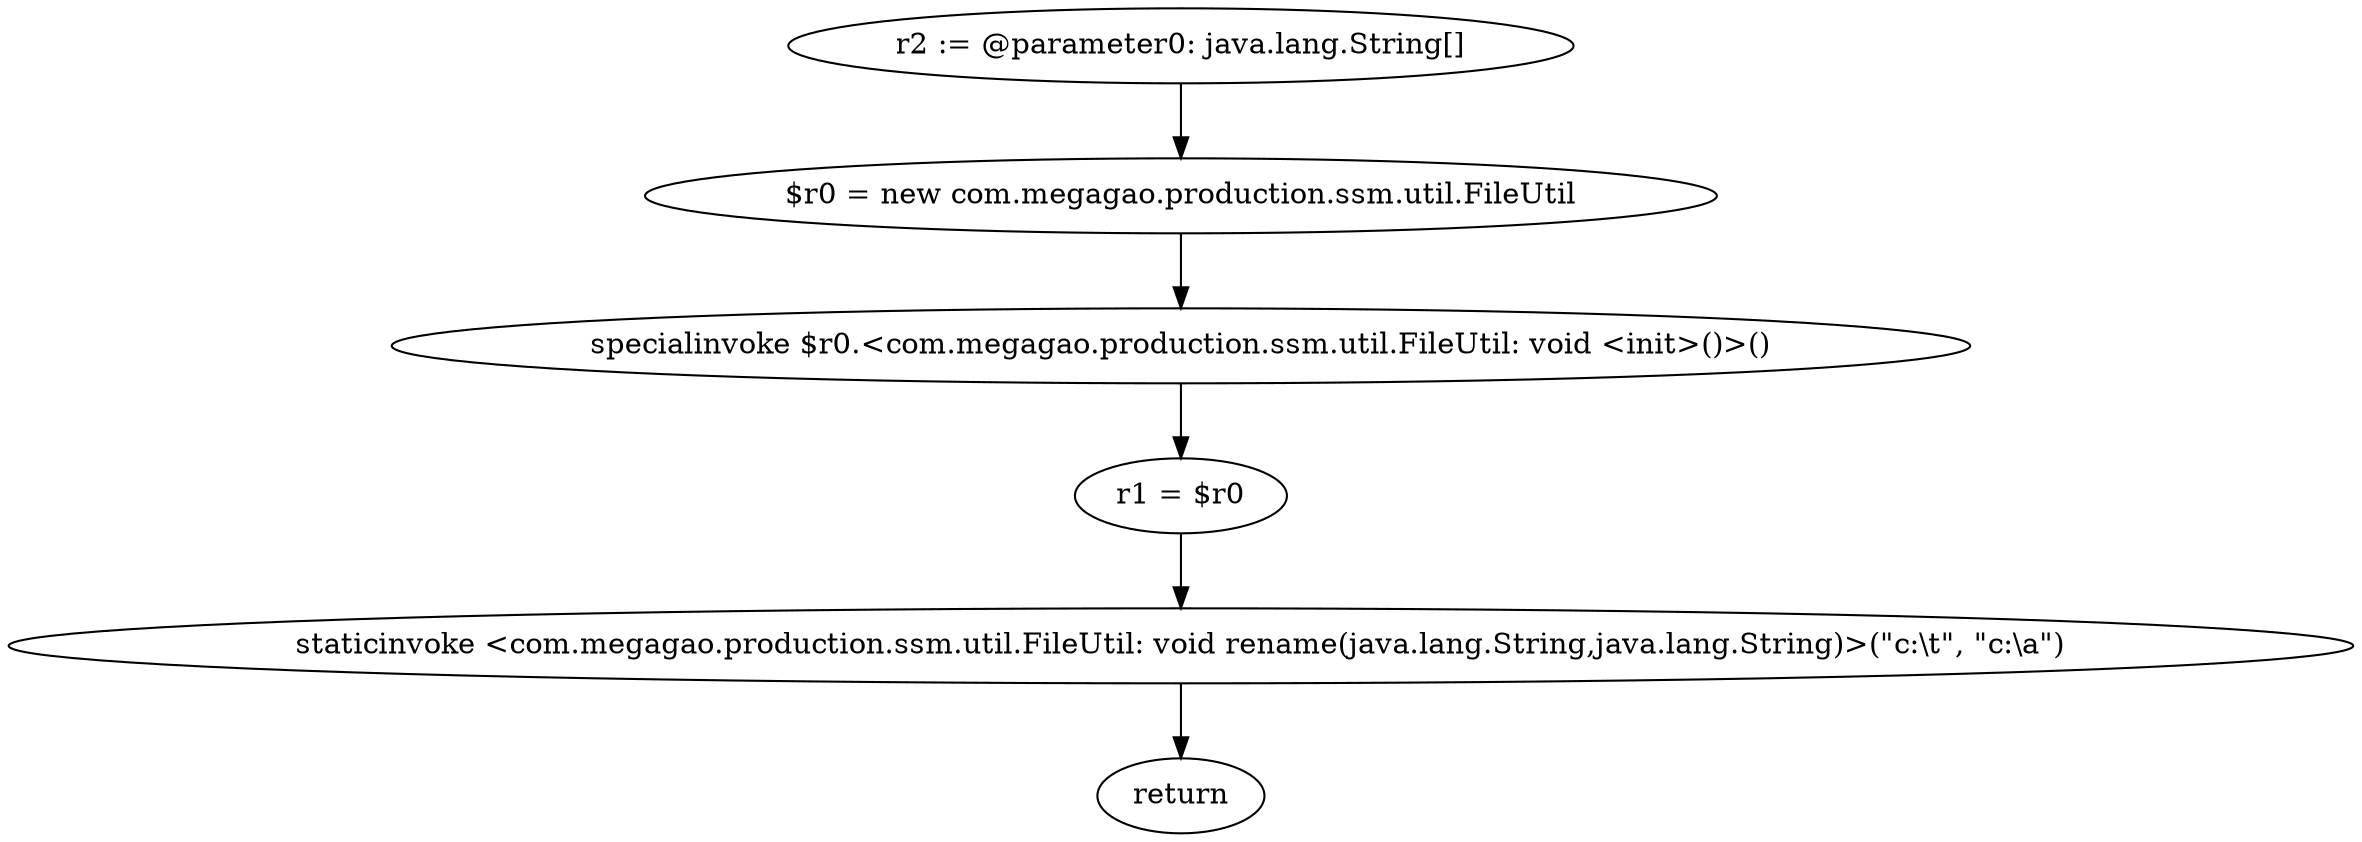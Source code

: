 digraph "unitGraph" {
    "r2 := @parameter0: java.lang.String[]"
    "$r0 = new com.megagao.production.ssm.util.FileUtil"
    "specialinvoke $r0.<com.megagao.production.ssm.util.FileUtil: void <init>()>()"
    "r1 = $r0"
    "staticinvoke <com.megagao.production.ssm.util.FileUtil: void rename(java.lang.String,java.lang.String)>(\"c:\\t\", \"c:\\a\")"
    "return"
    "r2 := @parameter0: java.lang.String[]"->"$r0 = new com.megagao.production.ssm.util.FileUtil";
    "$r0 = new com.megagao.production.ssm.util.FileUtil"->"specialinvoke $r0.<com.megagao.production.ssm.util.FileUtil: void <init>()>()";
    "specialinvoke $r0.<com.megagao.production.ssm.util.FileUtil: void <init>()>()"->"r1 = $r0";
    "r1 = $r0"->"staticinvoke <com.megagao.production.ssm.util.FileUtil: void rename(java.lang.String,java.lang.String)>(\"c:\\t\", \"c:\\a\")";
    "staticinvoke <com.megagao.production.ssm.util.FileUtil: void rename(java.lang.String,java.lang.String)>(\"c:\\t\", \"c:\\a\")"->"return";
}
